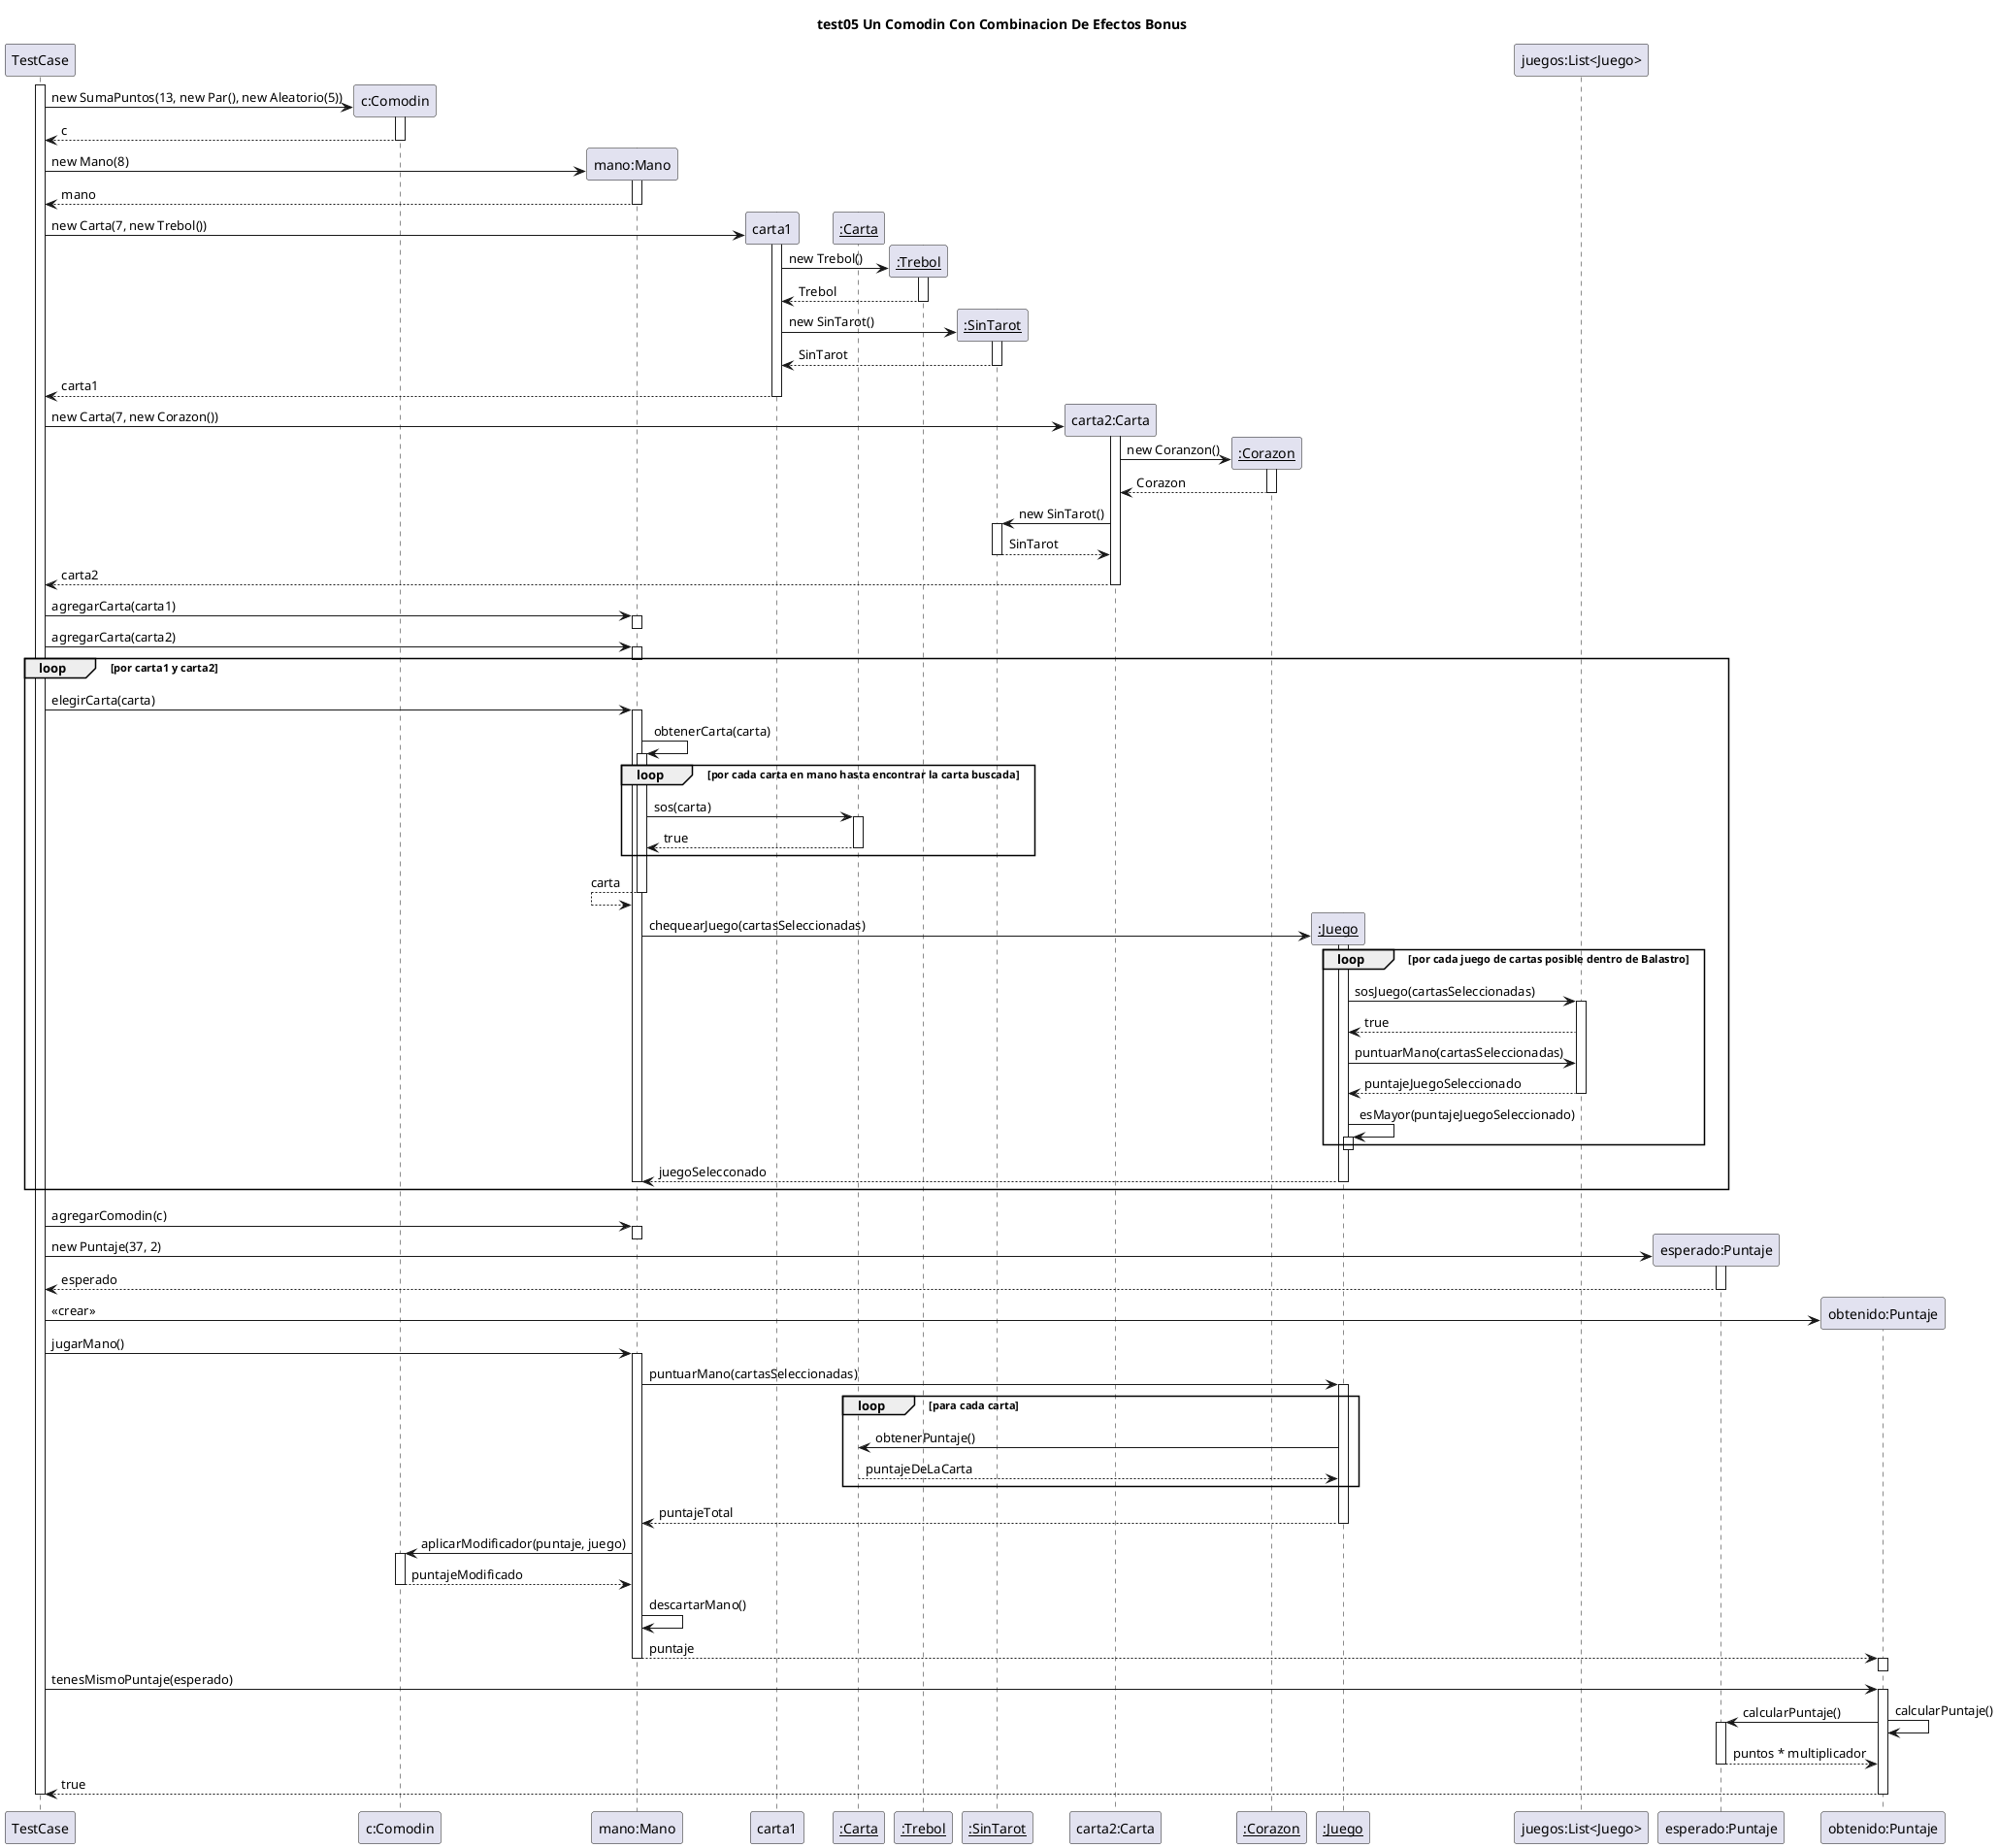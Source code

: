 @startuml casoDeUso5
title "test05 Un Comodin Con Combinacion De Efectos Bonus"
!pragma teoz true

participant "TestCase" as TestCase

activate TestCase

TestCase -> "c:Comodin" as comodin **: new SumaPuntos(13, new Par(), new Aleatorio(5))

activate comodin
TestCase <-- comodin : c
deactivate comodin

TestCase -> "mano:Mano" as mano **: new Mano(8)
activate mano
TestCase <-- mano : mano
deactivate mano

carta1 -[hidden]-> "__:Carta__" as instanciaCarta **: blank
& TestCase -> "carta1:Carta" as carta1 **: new Carta(7, new Trebol())
activate carta1
carta1 -> "__:Trebol__" as trebol **: new Trebol()
activate trebol
carta1 <-- trebol : Trebol
deactivate trebol
carta1 -> "__:SinTarot__" as sinTarot **: new SinTarot()
activate sinTarot
carta1 <-- sinTarot : SinTarot
deactivate sinTarot
TestCase <-- carta1 : carta1
deactivate carta1

TestCase -> "carta2:Carta" as carta2 **: new Carta(7, new Corazon())
activate carta2
carta2 -> "__:Corazon__" as corazon **: new Coranzon()
activate corazon
carta2 <-- corazon: Corazon
deactivate corazon
carta2 -> sinTarot : new SinTarot()
activate sinTarot
carta2 <-- sinTarot : SinTarot
deactivate sinTarot
TestCase <-- carta2 : carta2
deactivate carta2

TestCase -> mano : agregarCarta(carta1)
activate mano
deactivate mano

TestCase -> mano : agregarCarta(carta2)
activate mano
deactivate mano


loop por carta1 y carta2
TestCase -> mano : elegirCarta(carta)
activate mano
mano -> mano : obtenerCarta(carta)
activate mano
loop por cada carta en mano hasta encontrar la carta buscada
mano -> "__:Carta__" as instanciaCarta : sos(carta)
activate instanciaCarta
instanciaCarta --> mano : true
deactivate instanciaCarta
end
mano <-- mano : carta
deactivate mano
mano -> "__:Juego__" as juego **: chequearJuego(cartasSeleccionadas)
activate juego
loop por cada juego de cartas posible dentro de Balastro
juego -> "juegos:List<Juego>" as juegos : sosJuego(cartasSeleccionadas)
activate juegos
juegos --> juego : true
juego -> juegos : puntuarMano(cartasSeleccionadas)
juego <-- juegos : puntajeJuegoSeleccionado
deactivate juegos
juego -> juego : esMayor(puntajeJuegoSeleccionado)

activate juego
deactivate juego
end
mano <-- juego : juegoSelecconado
deactivate instanciaCarta
deactivate juego
deactivate mano
end

TestCase -> mano : agregarComodin(c)
activate mano
deactivate mano

TestCase -> "esperado:Puntaje" as esperado **: new Puntaje(37, 2)
activate esperado
TestCase <-- esperado : esperado
deactivate esperado

TestCase -> "obtenido:Puntaje" as obtenido **: <<crear>>

TestCase -> mano : jugarMano()
activate mano
mano -> juego : puntuarMano(cartasSeleccionadas)
activate juego
loop para cada carta
juego -> instanciaCarta : obtenerPuntaje()
juego <--instanciaCarta : puntajeDeLaCarta
end
mano <-- juego : puntajeTotal
deactivate juego
mano -> comodin : aplicarModificador(puntaje, juego)
activate comodin
comodin --> mano : puntajeModificado
deactivate comodin
mano -> mano : descartarMano()
obtenido <-- mano : puntaje
activate obtenido
deactivate obtenido
deactivate mano


obtenido <- TestCase : tenesMismoPuntaje(esperado)
activate obtenido
obtenido -> obtenido : calcularPuntaje()
 & obtenido -> esperado : calcularPuntaje()
activate esperado
esperado --> obtenido : puntos * multiplicador
deactivate esperado
obtenido --> TestCase: true
deactivate obtenido

deactivate TestCase

@enduml